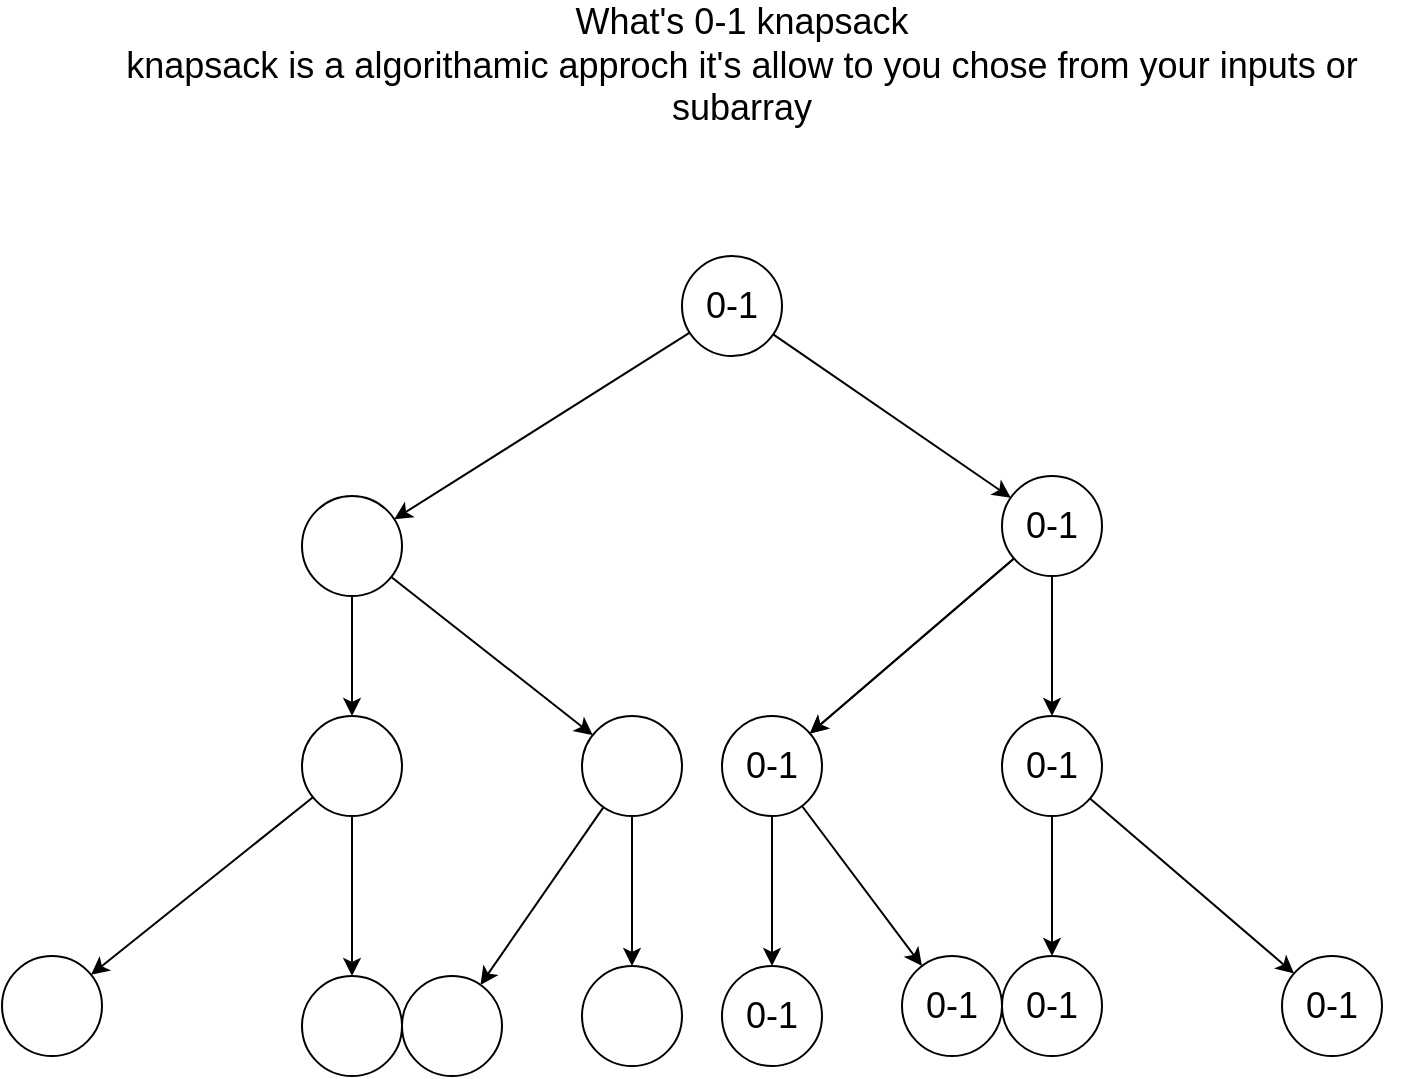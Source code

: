 <mxfile>
    <diagram id="3csJpq2VePgvEY5sc7Ru" name="Page-1">
        <mxGraphModel dx="811" dy="445" grid="1" gridSize="10" guides="1" tooltips="1" connect="1" arrows="1" fold="1" page="1" pageScale="1" pageWidth="850" pageHeight="1100" math="0" shadow="0">
            <root>
                <mxCell id="0"/>
                <mxCell id="1" parent="0"/>
                <mxCell id="2" value="&lt;font style=&quot;font-size: 18px;&quot;&gt;What's 0-1 knapsack&lt;br&gt;knapsack is a algorithamic approch it's allow to you chose from your inputs or subarray&lt;/font&gt;" style="text;html=1;strokeColor=none;fillColor=none;align=center;verticalAlign=middle;whiteSpace=wrap;rounded=0;" vertex="1" parent="1">
                    <mxGeometry x="110" y="60" width="680" height="30" as="geometry"/>
                </mxCell>
                <mxCell id="5" value="" style="edgeStyle=none;html=1;fontSize=18;" edge="1" parent="1" source="3" target="4">
                    <mxGeometry relative="1" as="geometry"/>
                </mxCell>
                <mxCell id="7" value="" style="edgeStyle=none;html=1;fontSize=18;" edge="1" parent="1" source="3" target="6">
                    <mxGeometry relative="1" as="geometry"/>
                </mxCell>
                <mxCell id="3" value="0-1" style="ellipse;whiteSpace=wrap;html=1;fontSize=18;" vertex="1" parent="1">
                    <mxGeometry x="420" y="170" width="50" height="50" as="geometry"/>
                </mxCell>
                <mxCell id="9" value="" style="edgeStyle=none;html=1;fontSize=18;" edge="1" parent="1" source="4" target="8">
                    <mxGeometry relative="1" as="geometry"/>
                </mxCell>
                <mxCell id="11" value="" style="edgeStyle=none;html=1;fontSize=18;" edge="1" parent="1" source="4" target="10">
                    <mxGeometry relative="1" as="geometry"/>
                </mxCell>
                <mxCell id="4" value="" style="ellipse;whiteSpace=wrap;html=1;fontSize=18;" vertex="1" parent="1">
                    <mxGeometry x="230" y="290" width="50" height="50" as="geometry"/>
                </mxCell>
                <mxCell id="13" value="" style="edgeStyle=none;html=1;fontSize=18;" edge="1" parent="1" source="6" target="12">
                    <mxGeometry relative="1" as="geometry"/>
                </mxCell>
                <mxCell id="14" value="" style="edgeStyle=none;html=1;fontSize=18;" edge="1" parent="1" source="6" target="12">
                    <mxGeometry relative="1" as="geometry"/>
                </mxCell>
                <mxCell id="16" value="" style="edgeStyle=none;html=1;fontSize=18;" edge="1" parent="1" source="6" target="15">
                    <mxGeometry relative="1" as="geometry"/>
                </mxCell>
                <mxCell id="6" value="0-1" style="ellipse;whiteSpace=wrap;html=1;fontSize=18;" vertex="1" parent="1">
                    <mxGeometry x="580" y="280" width="50" height="50" as="geometry"/>
                </mxCell>
                <mxCell id="18" value="" style="edgeStyle=none;html=1;fontSize=18;" edge="1" parent="1" source="8" target="17">
                    <mxGeometry relative="1" as="geometry"/>
                </mxCell>
                <mxCell id="20" value="" style="edgeStyle=none;html=1;fontSize=18;" edge="1" parent="1" source="8" target="19">
                    <mxGeometry relative="1" as="geometry"/>
                </mxCell>
                <mxCell id="8" value="" style="ellipse;whiteSpace=wrap;html=1;fontSize=18;" vertex="1" parent="1">
                    <mxGeometry x="230" y="400" width="50" height="50" as="geometry"/>
                </mxCell>
                <mxCell id="22" value="" style="edgeStyle=none;html=1;fontSize=18;" edge="1" parent="1" source="10" target="21">
                    <mxGeometry relative="1" as="geometry"/>
                </mxCell>
                <mxCell id="24" value="" style="edgeStyle=none;html=1;fontSize=18;" edge="1" parent="1" source="10" target="23">
                    <mxGeometry relative="1" as="geometry"/>
                </mxCell>
                <mxCell id="10" value="" style="ellipse;whiteSpace=wrap;html=1;fontSize=18;" vertex="1" parent="1">
                    <mxGeometry x="370" y="400" width="50" height="50" as="geometry"/>
                </mxCell>
                <mxCell id="26" value="" style="edgeStyle=none;html=1;fontSize=18;" edge="1" parent="1" source="12" target="25">
                    <mxGeometry relative="1" as="geometry"/>
                </mxCell>
                <mxCell id="28" value="" style="edgeStyle=none;html=1;fontSize=18;" edge="1" parent="1" source="12" target="27">
                    <mxGeometry relative="1" as="geometry"/>
                </mxCell>
                <mxCell id="12" value="0-1" style="ellipse;whiteSpace=wrap;html=1;fontSize=18;" vertex="1" parent="1">
                    <mxGeometry x="440" y="400" width="50" height="50" as="geometry"/>
                </mxCell>
                <mxCell id="30" value="" style="edgeStyle=none;html=1;fontSize=18;" edge="1" parent="1" source="15" target="29">
                    <mxGeometry relative="1" as="geometry"/>
                </mxCell>
                <mxCell id="32" value="" style="edgeStyle=none;html=1;fontSize=18;" edge="1" parent="1" source="15" target="31">
                    <mxGeometry relative="1" as="geometry"/>
                </mxCell>
                <mxCell id="15" value="0-1" style="ellipse;whiteSpace=wrap;html=1;fontSize=18;" vertex="1" parent="1">
                    <mxGeometry x="580" y="400" width="50" height="50" as="geometry"/>
                </mxCell>
                <mxCell id="17" value="" style="ellipse;whiteSpace=wrap;html=1;fontSize=18;" vertex="1" parent="1">
                    <mxGeometry x="80" y="520" width="50" height="50" as="geometry"/>
                </mxCell>
                <mxCell id="19" value="" style="ellipse;whiteSpace=wrap;html=1;fontSize=18;" vertex="1" parent="1">
                    <mxGeometry x="230" y="530" width="50" height="50" as="geometry"/>
                </mxCell>
                <mxCell id="21" value="" style="ellipse;whiteSpace=wrap;html=1;fontSize=18;" vertex="1" parent="1">
                    <mxGeometry x="280" y="530" width="50" height="50" as="geometry"/>
                </mxCell>
                <mxCell id="23" value="" style="ellipse;whiteSpace=wrap;html=1;fontSize=18;" vertex="1" parent="1">
                    <mxGeometry x="370" y="525" width="50" height="50" as="geometry"/>
                </mxCell>
                <mxCell id="25" value="0-1" style="ellipse;whiteSpace=wrap;html=1;fontSize=18;" vertex="1" parent="1">
                    <mxGeometry x="530" y="520" width="50" height="50" as="geometry"/>
                </mxCell>
                <mxCell id="27" value="0-1" style="ellipse;whiteSpace=wrap;html=1;fontSize=18;" vertex="1" parent="1">
                    <mxGeometry x="440" y="525" width="50" height="50" as="geometry"/>
                </mxCell>
                <mxCell id="29" value="0-1" style="ellipse;whiteSpace=wrap;html=1;fontSize=18;" vertex="1" parent="1">
                    <mxGeometry x="580" y="520" width="50" height="50" as="geometry"/>
                </mxCell>
                <mxCell id="31" value="0-1" style="ellipse;whiteSpace=wrap;html=1;fontSize=18;" vertex="1" parent="1">
                    <mxGeometry x="720" y="520" width="50" height="50" as="geometry"/>
                </mxCell>
            </root>
        </mxGraphModel>
    </diagram>
</mxfile>